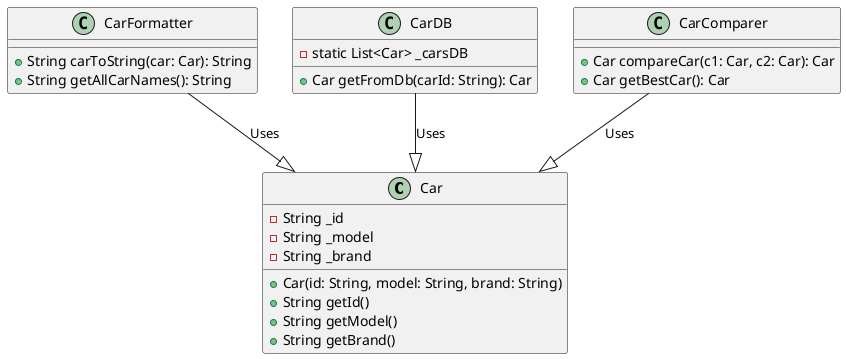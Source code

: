 @startuml
class Car {
    - String _id
    - String _model
    - String _brand
    + Car(id: String, model: String, brand: String)
    + String getId()
    + String getModel()
    + String getBrand()
}

class CarFormatter {
    + String carToString(car: Car): String
    + String getAllCarNames(): String
}

class CarDB {
    - static List<Car> _carsDB
    + Car getFromDb(carId: String): Car
}

class CarComparer {
    + Car compareCar(c1: Car, c2: Car): Car
    + Car getBestCar(): Car
}

CarFormatter --|> Car : Uses
CarDB --|> Car : Uses
CarComparer --|> Car : Uses
@enduml
